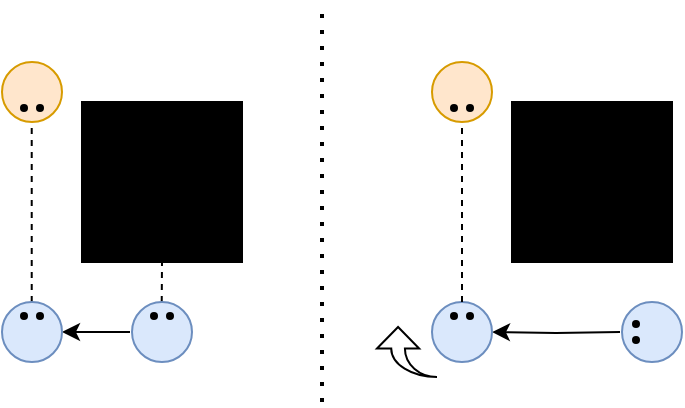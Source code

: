 <mxfile version="24.7.17">
  <diagram name="csa" id="Hm1bn_fTfpYb_UqsUQna">
    <mxGraphModel dx="743" dy="532" grid="1" gridSize="10" guides="1" tooltips="1" connect="1" arrows="1" fold="1" page="0" pageScale="1" pageWidth="850" pageHeight="1100" math="0" shadow="0">
      <root>
        <mxCell id="0" />
        <mxCell id="1" parent="0" />
        <mxCell id="uS6u8umMi1TV6xVTpbBu-17" style="edgeStyle=orthogonalEdgeStyle;rounded=0;orthogonalLoop=1;jettySize=auto;html=1;exitX=0;exitY=0.5;exitDx=0;exitDy=0;entryX=1;entryY=0.5;entryDx=0;entryDy=0;" edge="1" parent="1">
          <mxGeometry relative="1" as="geometry">
            <mxPoint x="184" y="245" as="sourcePoint" />
            <mxPoint x="150.0" y="245" as="targetPoint" />
          </mxGeometry>
        </mxCell>
        <mxCell id="uS6u8umMi1TV6xVTpbBu-1" value="" style="whiteSpace=wrap;html=1;aspect=fixed;gradientColor=none;fillColor=#000000;" vertex="1" parent="1">
          <mxGeometry x="160" y="130" width="80" height="80" as="geometry" />
        </mxCell>
        <mxCell id="uS6u8umMi1TV6xVTpbBu-18" style="edgeStyle=orthogonalEdgeStyle;rounded=0;orthogonalLoop=1;jettySize=auto;html=1;exitX=0;exitY=0.5;exitDx=0;exitDy=0;entryX=1;entryY=0.5;entryDx=0;entryDy=0;" edge="1" parent="1" target="uS6u8umMi1TV6xVTpbBu-12">
          <mxGeometry relative="1" as="geometry">
            <mxPoint x="429.0" y="245" as="sourcePoint" />
          </mxGeometry>
        </mxCell>
        <mxCell id="uS6u8umMi1TV6xVTpbBu-14" value="" style="ellipse;whiteSpace=wrap;html=1;aspect=fixed;fillColor=#ffe6cc;strokeColor=#d79b00;" vertex="1" parent="1">
          <mxGeometry x="335" y="110" width="30" height="30" as="geometry" />
        </mxCell>
        <mxCell id="uS6u8umMi1TV6xVTpbBu-15" value="" style="whiteSpace=wrap;html=1;aspect=fixed;gradientColor=none;fillColor=#000000;" vertex="1" parent="1">
          <mxGeometry x="375" y="130" width="80" height="80" as="geometry" />
        </mxCell>
        <mxCell id="uS6u8umMi1TV6xVTpbBu-19" value="" style="html=1;shadow=0;dashed=0;align=center;verticalAlign=middle;shape=mxgraph.arrows2.jumpInArrow;dy=3.42;dx=10.74;arrowHead=21.07;rotation=-90;" vertex="1" parent="1">
          <mxGeometry x="310" y="240" width="25" height="30" as="geometry" />
        </mxCell>
        <mxCell id="uS6u8umMi1TV6xVTpbBu-20" value="" style="endArrow=none;dashed=1;html=1;dashPattern=1 3;strokeWidth=2;rounded=0;" edge="1" parent="1">
          <mxGeometry width="50" height="50" relative="1" as="geometry">
            <mxPoint x="280" y="280" as="sourcePoint" />
            <mxPoint x="280" y="80" as="targetPoint" />
          </mxGeometry>
        </mxCell>
        <mxCell id="uS6u8umMi1TV6xVTpbBu-23" value="" style="group" vertex="1" connectable="0" parent="1">
          <mxGeometry x="344" y="131" width="12" height="4" as="geometry" />
        </mxCell>
        <mxCell id="uS6u8umMi1TV6xVTpbBu-21" value="" style="ellipse;whiteSpace=wrap;html=1;aspect=fixed;fillColor=#000000;strokeColor=none;" vertex="1" parent="uS6u8umMi1TV6xVTpbBu-23">
          <mxGeometry x="8" width="4" height="4" as="geometry" />
        </mxCell>
        <mxCell id="uS6u8umMi1TV6xVTpbBu-22" value="" style="ellipse;whiteSpace=wrap;html=1;aspect=fixed;fillColor=#000000;strokeColor=none;" vertex="1" parent="uS6u8umMi1TV6xVTpbBu-23">
          <mxGeometry width="4" height="4" as="geometry" />
        </mxCell>
        <mxCell id="uS6u8umMi1TV6xVTpbBu-27" value="" style="group" vertex="1" connectable="0" parent="1">
          <mxGeometry x="335" y="230" width="30" height="30" as="geometry" />
        </mxCell>
        <mxCell id="uS6u8umMi1TV6xVTpbBu-12" value="" style="ellipse;whiteSpace=wrap;html=1;aspect=fixed;fillColor=#dae8fc;strokeColor=#6c8ebf;" vertex="1" parent="uS6u8umMi1TV6xVTpbBu-27">
          <mxGeometry width="30" height="30" as="geometry" />
        </mxCell>
        <mxCell id="uS6u8umMi1TV6xVTpbBu-24" value="" style="group" vertex="1" connectable="0" parent="uS6u8umMi1TV6xVTpbBu-27">
          <mxGeometry x="9" y="5" width="12" height="4" as="geometry" />
        </mxCell>
        <mxCell id="uS6u8umMi1TV6xVTpbBu-25" value="" style="ellipse;whiteSpace=wrap;html=1;aspect=fixed;fillColor=#000000;strokeColor=none;" vertex="1" parent="uS6u8umMi1TV6xVTpbBu-24">
          <mxGeometry x="8" width="4" height="4" as="geometry" />
        </mxCell>
        <mxCell id="uS6u8umMi1TV6xVTpbBu-26" value="" style="ellipse;whiteSpace=wrap;html=1;aspect=fixed;fillColor=#000000;strokeColor=none;" vertex="1" parent="uS6u8umMi1TV6xVTpbBu-24">
          <mxGeometry width="4" height="4" as="geometry" />
        </mxCell>
        <mxCell id="uS6u8umMi1TV6xVTpbBu-28" value="" style="group;rotation=-90;" vertex="1" connectable="0" parent="1">
          <mxGeometry x="430" y="230" width="30" height="30" as="geometry" />
        </mxCell>
        <mxCell id="uS6u8umMi1TV6xVTpbBu-29" value="" style="ellipse;whiteSpace=wrap;html=1;aspect=fixed;fillColor=#dae8fc;strokeColor=#6c8ebf;rotation=-90;" vertex="1" parent="uS6u8umMi1TV6xVTpbBu-28">
          <mxGeometry width="30" height="30" as="geometry" />
        </mxCell>
        <mxCell id="uS6u8umMi1TV6xVTpbBu-30" value="" style="group;rotation=-90;" vertex="1" connectable="0" parent="uS6u8umMi1TV6xVTpbBu-28">
          <mxGeometry x="1" y="13" width="12" height="4" as="geometry" />
        </mxCell>
        <mxCell id="uS6u8umMi1TV6xVTpbBu-31" value="" style="ellipse;whiteSpace=wrap;html=1;aspect=fixed;fillColor=#000000;strokeColor=none;rotation=-90;" vertex="1" parent="uS6u8umMi1TV6xVTpbBu-30">
          <mxGeometry x="4" y="-4" width="4" height="4" as="geometry" />
        </mxCell>
        <mxCell id="uS6u8umMi1TV6xVTpbBu-32" value="" style="ellipse;whiteSpace=wrap;html=1;aspect=fixed;fillColor=#000000;strokeColor=none;rotation=-90;" vertex="1" parent="uS6u8umMi1TV6xVTpbBu-30">
          <mxGeometry x="4" y="4" width="4" height="4" as="geometry" />
        </mxCell>
        <mxCell id="uS6u8umMi1TV6xVTpbBu-33" style="edgeStyle=orthogonalEdgeStyle;rounded=0;orthogonalLoop=1;jettySize=auto;html=1;exitX=0.5;exitY=0;exitDx=0;exitDy=0;entryX=0.5;entryY=1;entryDx=0;entryDy=0;endArrow=none;endFill=0;dashed=1;" edge="1" parent="1" source="uS6u8umMi1TV6xVTpbBu-12" target="uS6u8umMi1TV6xVTpbBu-14">
          <mxGeometry relative="1" as="geometry" />
        </mxCell>
        <mxCell id="uS6u8umMi1TV6xVTpbBu-34" style="edgeStyle=orthogonalEdgeStyle;rounded=0;orthogonalLoop=1;jettySize=auto;html=1;exitX=0.5;exitY=0;exitDx=0;exitDy=0;entryX=0.5;entryY=1;entryDx=0;entryDy=0;endArrow=none;endFill=0;dashed=1;" edge="1" parent="1">
          <mxGeometry relative="1" as="geometry">
            <mxPoint x="134.86" y="230" as="sourcePoint" />
            <mxPoint x="134.86" y="140" as="targetPoint" />
          </mxGeometry>
        </mxCell>
        <mxCell id="uS6u8umMi1TV6xVTpbBu-35" style="edgeStyle=orthogonalEdgeStyle;rounded=0;orthogonalLoop=1;jettySize=auto;html=1;exitX=0.5;exitY=0;exitDx=0;exitDy=0;endArrow=none;endFill=0;dashed=1;" edge="1" parent="1">
          <mxGeometry relative="1" as="geometry">
            <mxPoint x="199.86" y="230" as="sourcePoint" />
            <mxPoint x="200" y="210" as="targetPoint" />
          </mxGeometry>
        </mxCell>
        <mxCell id="uS6u8umMi1TV6xVTpbBu-36" value="" style="group" vertex="1" connectable="0" parent="1">
          <mxGeometry x="185" y="230" width="30" height="30" as="geometry" />
        </mxCell>
        <mxCell id="uS6u8umMi1TV6xVTpbBu-37" value="" style="ellipse;whiteSpace=wrap;html=1;aspect=fixed;fillColor=#dae8fc;strokeColor=#6c8ebf;" vertex="1" parent="uS6u8umMi1TV6xVTpbBu-36">
          <mxGeometry width="30" height="30" as="geometry" />
        </mxCell>
        <mxCell id="uS6u8umMi1TV6xVTpbBu-38" value="" style="group" vertex="1" connectable="0" parent="uS6u8umMi1TV6xVTpbBu-36">
          <mxGeometry x="9" y="5" width="12" height="4" as="geometry" />
        </mxCell>
        <mxCell id="uS6u8umMi1TV6xVTpbBu-39" value="" style="ellipse;whiteSpace=wrap;html=1;aspect=fixed;fillColor=#000000;strokeColor=none;" vertex="1" parent="uS6u8umMi1TV6xVTpbBu-38">
          <mxGeometry x="8" width="4" height="4" as="geometry" />
        </mxCell>
        <mxCell id="uS6u8umMi1TV6xVTpbBu-40" value="" style="ellipse;whiteSpace=wrap;html=1;aspect=fixed;fillColor=#000000;strokeColor=none;" vertex="1" parent="uS6u8umMi1TV6xVTpbBu-38">
          <mxGeometry width="4" height="4" as="geometry" />
        </mxCell>
        <mxCell id="uS6u8umMi1TV6xVTpbBu-41" value="" style="group" vertex="1" connectable="0" parent="1">
          <mxGeometry x="120" y="230" width="30" height="30" as="geometry" />
        </mxCell>
        <mxCell id="uS6u8umMi1TV6xVTpbBu-42" value="" style="ellipse;whiteSpace=wrap;html=1;aspect=fixed;fillColor=#dae8fc;strokeColor=#6c8ebf;" vertex="1" parent="uS6u8umMi1TV6xVTpbBu-41">
          <mxGeometry width="30" height="30" as="geometry" />
        </mxCell>
        <mxCell id="uS6u8umMi1TV6xVTpbBu-43" value="" style="group" vertex="1" connectable="0" parent="uS6u8umMi1TV6xVTpbBu-41">
          <mxGeometry x="9" y="5" width="12" height="4" as="geometry" />
        </mxCell>
        <mxCell id="uS6u8umMi1TV6xVTpbBu-44" value="" style="ellipse;whiteSpace=wrap;html=1;aspect=fixed;fillColor=#000000;strokeColor=none;" vertex="1" parent="uS6u8umMi1TV6xVTpbBu-43">
          <mxGeometry x="8" width="4" height="4" as="geometry" />
        </mxCell>
        <mxCell id="uS6u8umMi1TV6xVTpbBu-45" value="" style="ellipse;whiteSpace=wrap;html=1;aspect=fixed;fillColor=#000000;strokeColor=none;" vertex="1" parent="uS6u8umMi1TV6xVTpbBu-43">
          <mxGeometry width="4" height="4" as="geometry" />
        </mxCell>
        <mxCell id="uS6u8umMi1TV6xVTpbBu-46" value="" style="ellipse;whiteSpace=wrap;html=1;aspect=fixed;fillColor=#ffe6cc;strokeColor=#d79b00;" vertex="1" parent="1">
          <mxGeometry x="120" y="110" width="30" height="30" as="geometry" />
        </mxCell>
        <mxCell id="uS6u8umMi1TV6xVTpbBu-47" value="" style="group" vertex="1" connectable="0" parent="1">
          <mxGeometry x="129" y="131" width="12" height="4" as="geometry" />
        </mxCell>
        <mxCell id="uS6u8umMi1TV6xVTpbBu-48" value="" style="ellipse;whiteSpace=wrap;html=1;aspect=fixed;fillColor=#000000;strokeColor=none;" vertex="1" parent="uS6u8umMi1TV6xVTpbBu-47">
          <mxGeometry x="8" width="4" height="4" as="geometry" />
        </mxCell>
        <mxCell id="uS6u8umMi1TV6xVTpbBu-49" value="" style="ellipse;whiteSpace=wrap;html=1;aspect=fixed;fillColor=#000000;strokeColor=none;" vertex="1" parent="uS6u8umMi1TV6xVTpbBu-47">
          <mxGeometry width="4" height="4" as="geometry" />
        </mxCell>
      </root>
    </mxGraphModel>
  </diagram>
</mxfile>
